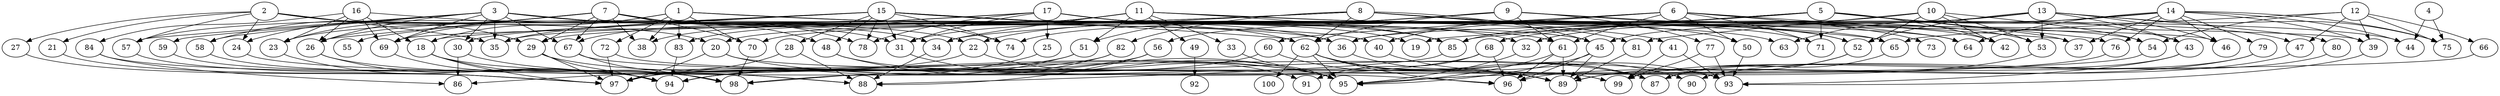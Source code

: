 // DAG automatically generated by daggen at Fri Aug  4 16:35:14 2017
// ./daggen --dot -n 100 --fat 0.8 --regular 0.2 --density 0.2 --jump 1 
digraph G {
  1 [size="26395", alpha="0.18"]
  1 -> 18 [size ="839"]
  1 -> 38 [size ="839"]
  1 -> 45 [size ="839"]
  1 -> 46 [size ="839"]
  1 -> 61 [size ="839"]
  1 -> 69 [size ="839"]
  1 -> 70 [size ="839"]
  1 -> 72 [size ="839"]
  1 -> 83 [size ="839"]
  2 [size="68719", alpha="0.01"]
  2 -> 20 [size ="134"]
  2 -> 21 [size ="134"]
  2 -> 24 [size ="134"]
  2 -> 27 [size ="134"]
  2 -> 29 [size ="134"]
  2 -> 35 [size ="134"]
  2 -> 36 [size ="134"]
  2 -> 57 [size ="134"]
  3 [size="10075", alpha="0.02"]
  3 -> 22 [size ="210"]
  3 -> 26 [size ="210"]
  3 -> 30 [size ="210"]
  3 -> 34 [size ="210"]
  3 -> 35 [size ="210"]
  3 -> 40 [size ="210"]
  3 -> 57 [size ="210"]
  3 -> 58 [size ="210"]
  3 -> 59 [size ="210"]
  3 -> 63 [size ="210"]
  3 -> 67 [size ="210"]
  3 -> 69 [size ="210"]
  3 -> 78 [size ="210"]
  4 [size="28991", alpha="0.15"]
  4 -> 44 [size ="75"]
  4 -> 75 [size ="75"]
  5 [size="68719", alpha="0.14"]
  5 -> 19 [size ="134"]
  5 -> 20 [size ="134"]
  5 -> 37 [size ="134"]
  5 -> 40 [size ="134"]
  5 -> 42 [size ="134"]
  5 -> 43 [size ="134"]
  5 -> 47 [size ="134"]
  5 -> 68 [size ="134"]
  5 -> 71 [size ="134"]
  5 -> 76 [size ="134"]
  5 -> 85 [size ="134"]
  6 [size="1073742", alpha="0.13"]
  6 -> 22 [size ="839"]
  6 -> 36 [size ="839"]
  6 -> 37 [size ="839"]
  6 -> 50 [size ="839"]
  6 -> 56 [size ="839"]
  6 -> 60 [size ="839"]
  6 -> 61 [size ="839"]
  6 -> 64 [size ="839"]
  6 -> 71 [size ="839"]
  6 -> 73 [size ="839"]
  7 [size="989855", alpha="0.17"]
  7 -> 23 [size ="679"]
  7 -> 24 [size ="679"]
  7 -> 26 [size ="679"]
  7 -> 29 [size ="679"]
  7 -> 36 [size ="679"]
  7 -> 38 [size ="679"]
  7 -> 48 [size ="679"]
  7 -> 55 [size ="679"]
  7 -> 58 [size ="679"]
  7 -> 62 [size ="679"]
  7 -> 65 [size ="679"]
  7 -> 67 [size ="679"]
  7 -> 70 [size ="679"]
  7 -> 74 [size ="679"]
  8 [size="28991", alpha="0.15"]
  8 -> 29 [size ="75"]
  8 -> 34 [size ="75"]
  8 -> 35 [size ="75"]
  8 -> 41 [size ="75"]
  8 -> 45 [size ="75"]
  8 -> 52 [size ="75"]
  8 -> 53 [size ="75"]
  8 -> 62 [size ="75"]
  8 -> 71 [size ="75"]
  8 -> 82 [size ="75"]
  9 [size="68719", alpha="0.18"]
  9 -> 31 [size ="134"]
  9 -> 42 [size ="134"]
  9 -> 51 [size ="134"]
  9 -> 61 [size ="134"]
  9 -> 62 [size ="134"]
  9 -> 65 [size ="134"]
  9 -> 74 [size ="134"]
  9 -> 77 [size ="134"]
  10 [size="1036989", alpha="0.06"]
  10 -> 42 [size ="679"]
  10 -> 52 [size ="679"]
  10 -> 53 [size ="679"]
  10 -> 54 [size ="679"]
  10 -> 70 [size ="679"]
  10 -> 81 [size ="679"]
  11 [size="68719", alpha="0.14"]
  11 -> 33 [size ="134"]
  11 -> 34 [size ="134"]
  11 -> 38 [size ="134"]
  11 -> 49 [size ="134"]
  11 -> 51 [size ="134"]
  11 -> 52 [size ="134"]
  11 -> 54 [size ="134"]
  11 -> 67 [size ="134"]
  11 -> 83 [size ="134"]
  11 -> 85 [size ="134"]
  12 [size="4739", alpha="0.06"]
  12 -> 39 [size ="302"]
  12 -> 47 [size ="302"]
  12 -> 54 [size ="302"]
  12 -> 65 [size ="302"]
  12 -> 66 [size ="302"]
  12 -> 75 [size ="302"]
  13 [size="308788", alpha="0.03"]
  13 -> 32 [size ="302"]
  13 -> 43 [size ="302"]
  13 -> 45 [size ="302"]
  13 -> 46 [size ="302"]
  13 -> 52 [size ="302"]
  13 -> 53 [size ="302"]
  13 -> 69 [size ="302"]
  13 -> 75 [size ="302"]
  13 -> 80 [size ="302"]
  13 -> 85 [size ="302"]
  14 [size="378228", alpha="0.20"]
  14 -> 36 [size ="302"]
  14 -> 37 [size ="302"]
  14 -> 39 [size ="302"]
  14 -> 44 [size ="302"]
  14 -> 46 [size ="302"]
  14 -> 63 [size ="302"]
  14 -> 64 [size ="302"]
  14 -> 75 [size ="302"]
  14 -> 76 [size ="302"]
  14 -> 79 [size ="302"]
  15 [size="782758", alpha="0.13"]
  15 -> 18 [size ="679"]
  15 -> 19 [size ="679"]
  15 -> 23 [size ="679"]
  15 -> 28 [size ="679"]
  15 -> 30 [size ="679"]
  15 -> 31 [size ="679"]
  15 -> 39 [size ="679"]
  15 -> 48 [size ="679"]
  15 -> 57 [size ="679"]
  15 -> 62 [size ="679"]
  15 -> 64 [size ="679"]
  15 -> 74 [size ="679"]
  15 -> 78 [size ="679"]
  15 -> 85 [size ="679"]
  16 [size="4482", alpha="0.19"]
  16 -> 18 [size ="75"]
  16 -> 23 [size ="75"]
  16 -> 26 [size ="75"]
  16 -> 31 [size ="75"]
  16 -> 69 [size ="75"]
  16 -> 84 [size ="75"]
  17 [size="549756", alpha="0.03"]
  17 -> 25 [size ="537"]
  17 -> 26 [size ="537"]
  17 -> 31 [size ="537"]
  17 -> 32 [size ="537"]
  17 -> 35 [size ="537"]
  17 -> 44 [size ="537"]
  17 -> 50 [size ="537"]
  17 -> 78 [size ="537"]
  17 -> 81 [size ="537"]
  18 [size="558254", alpha="0.16"]
  18 -> 88 [size ="679"]
  18 -> 97 [size ="679"]
  18 -> 98 [size ="679"]
  19 [size="408403", alpha="0.08"]
  20 [size="20022", alpha="0.14"]
  20 -> 89 [size ="411"]
  20 -> 97 [size ="411"]
  20 -> 99 [size ="411"]
  21 [size="352071", alpha="0.08"]
  21 -> 97 [size ="302"]
  22 [size="231928", alpha="0.05"]
  22 -> 86 [size ="302"]
  22 -> 91 [size ="302"]
  23 [size="13263", alpha="0.07"]
  23 -> 94 [size ="302"]
  24 [size="98894", alpha="0.16"]
  24 -> 96 [size ="75"]
  25 [size="391697", alpha="0.05"]
  25 -> 97 [size ="679"]
  26 [size="4300", alpha="0.08"]
  26 -> 88 [size ="75"]
  26 -> 94 [size ="75"]
  27 [size="144706", alpha="0.04"]
  27 -> 97 [size ="134"]
  28 [size="8862", alpha="0.08"]
  28 -> 88 [size ="411"]
  28 -> 97 [size ="411"]
  29 [size="549756", alpha="0.07"]
  29 -> 94 [size ="537"]
  29 -> 95 [size ="537"]
  29 -> 97 [size ="537"]
  30 [size="31695", alpha="0.15"]
  30 -> 86 [size ="34"]
  30 -> 95 [size ="34"]
  31 [size="1858", alpha="0.19"]
  31 -> 95 [size ="34"]
  32 [size="68719", alpha="0.10"]
  32 -> 95 [size ="134"]
  33 [size="126707", alpha="0.05"]
  33 -> 95 [size ="134"]
  34 [size="9493", alpha="0.03"]
  34 -> 88 [size ="210"]
  35 [size="2082", alpha="0.20"]
  36 [size="16325", alpha="0.08"]
  36 -> 87 [size ="302"]
  37 [size="9806", alpha="0.08"]
  38 [size="8590", alpha="0.12"]
  39 [size="368293", alpha="0.12"]
  39 -> 93 [size ="411"]
  40 [size="210098", alpha="0.19"]
  40 -> 93 [size ="210"]
  41 [size="474484", alpha="0.13"]
  41 -> 93 [size ="411"]
  41 -> 99 [size ="411"]
  42 [size="782758", alpha="0.09"]
  43 [size="28991", alpha="0.19"]
  43 -> 93 [size ="75"]
  43 -> 99 [size ="75"]
  44 [size="313220", alpha="0.07"]
  45 [size="11264", alpha="0.15"]
  45 -> 89 [size ="537"]
  45 -> 95 [size ="537"]
  45 -> 96 [size ="537"]
  46 [size="207255", alpha="0.13"]
  47 [size="231928", alpha="0.01"]
  47 -> 89 [size ="302"]
  48 [size="17239", alpha="0.09"]
  48 -> 87 [size ="302"]
  48 -> 95 [size ="302"]
  49 [size="549756", alpha="0.15"]
  49 -> 92 [size ="537"]
  50 [size="45894", alpha="0.11"]
  50 -> 93 [size ="839"]
  51 [size="1080201", alpha="0.01"]
  51 -> 94 [size ="839"]
  51 -> 97 [size ="839"]
  52 [size="21893", alpha="0.20"]
  52 -> 87 [size ="839"]
  52 -> 89 [size ="839"]
  53 [size="368293", alpha="0.04"]
  53 -> 95 [size ="411"]
  54 [size="65273", alpha="0.16"]
  54 -> 95 [size ="75"]
  55 [size="11157", alpha="0.09"]
  56 [size="599261", alpha="0.13"]
  56 -> 88 [size ="411"]
  56 -> 94 [size ="411"]
  57 [size="13299", alpha="0.02"]
  57 -> 97 [size ="302"]
  58 [size="21722", alpha="0.04"]
  58 -> 98 [size ="839"]
  59 [size="469964", alpha="0.16"]
  59 -> 94 [size ="679"]
  60 [size="4316", alpha="0.11"]
  60 -> 89 [size ="210"]
  60 -> 97 [size ="210"]
  61 [size="368293", alpha="0.06"]
  61 -> 89 [size ="411"]
  61 -> 95 [size ="411"]
  61 -> 96 [size ="411"]
  62 [size="28991", alpha="0.14"]
  62 -> 87 [size ="75"]
  62 -> 89 [size ="75"]
  62 -> 90 [size ="75"]
  62 -> 95 [size ="75"]
  62 -> 96 [size ="75"]
  62 -> 100 [size ="75"]
  63 [size="231928", alpha="0.09"]
  64 [size="33851", alpha="0.02"]
  65 [size="233069", alpha="0.08"]
  65 -> 87 [size ="839"]
  66 [size="3965", alpha="0.19"]
  66 -> 98 [size ="302"]
  67 [size="231928", alpha="0.12"]
  67 -> 89 [size ="302"]
  67 -> 98 [size ="302"]
  68 [size="13562", alpha="0.19"]
  68 -> 91 [size ="839"]
  68 -> 94 [size ="839"]
  68 -> 96 [size ="839"]
  69 [size="18181", alpha="0.02"]
  69 -> 94 [size ="411"]
  70 [size="1094", alpha="0.07"]
  70 -> 98 [size ="75"]
  71 [size="549756", alpha="0.00"]
  72 [size="423335", alpha="0.11"]
  72 -> 97 [size ="411"]
  72 -> 99 [size ="411"]
  73 [size="588", alpha="0.07"]
  74 [size="1073742", alpha="0.17"]
  75 [size="58434", alpha="0.19"]
  76 [size="2319", alpha="0.18"]
  76 -> 97 [size ="75"]
  77 [size="28991", alpha="0.13"]
  77 -> 93 [size ="75"]
  77 -> 99 [size ="75"]
  78 [size="8590", alpha="0.02"]
  79 [size="549756", alpha="0.14"]
  79 -> 87 [size ="537"]
  79 -> 96 [size ="537"]
  80 [size="578392", alpha="0.07"]
  80 -> 90 [size ="411"]
  81 [size="10700", alpha="0.19"]
  81 -> 89 [size ="679"]
  82 [size="35101", alpha="0.03"]
  82 -> 94 [size ="679"]
  82 -> 98 [size ="679"]
  83 [size="7910", alpha="0.11"]
  83 -> 94 [size ="411"]
  84 [size="68719", alpha="0.19"]
  84 -> 86 [size ="134"]
  84 -> 93 [size ="134"]
  85 [size="503559", alpha="0.11"]
  85 -> 88 [size ="411"]
  86 [size="26252", alpha="0.03"]
  87 [size="368293", alpha="0.12"]
  88 [size="1388", alpha="0.10"]
  89 [size="795759", alpha="0.05"]
  90 [size="169880", alpha="0.15"]
  91 [size="134218", alpha="0.04"]
  92 [size="8093", alpha="0.08"]
  93 [size="549756", alpha="0.08"]
  94 [size="3375", alpha="0.05"]
  95 [size="2630", alpha="0.00"]
  96 [size="1073742", alpha="0.12"]
  97 [size="439220", alpha="0.13"]
  98 [size="1546", alpha="0.07"]
  99 [size="549756", alpha="0.06"]
  100 [size="22261", alpha="0.01"]
}
